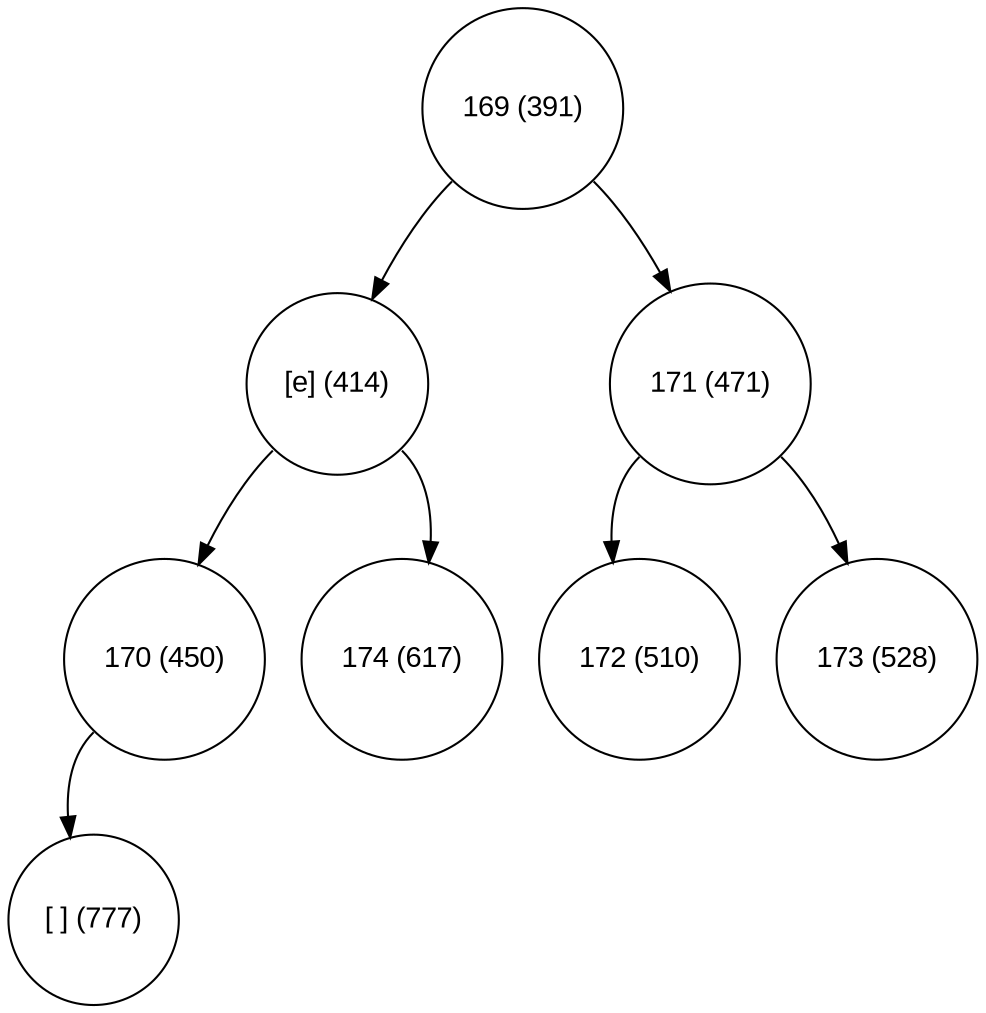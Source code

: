 digraph move_down {
	node [fontname="Arial", shape="circle", width=0.5]; 

	0 [label = "169 (391)"];
	0:sw -> 1;
	1 [label = "[e] (414)"];
	1:sw -> 3;
	3 [label = "170 (450)"];
	3:sw -> 7;
	7 [label = "[ ] (777)"];
	1:se -> 4;
	4 [label = "174 (617)"];
	0:se -> 2;
	2 [label = "171 (471)"];
	2:sw -> 5;
	5 [label = "172 (510)"];
	2:se -> 6;
	6 [label = "173 (528)"];
}
